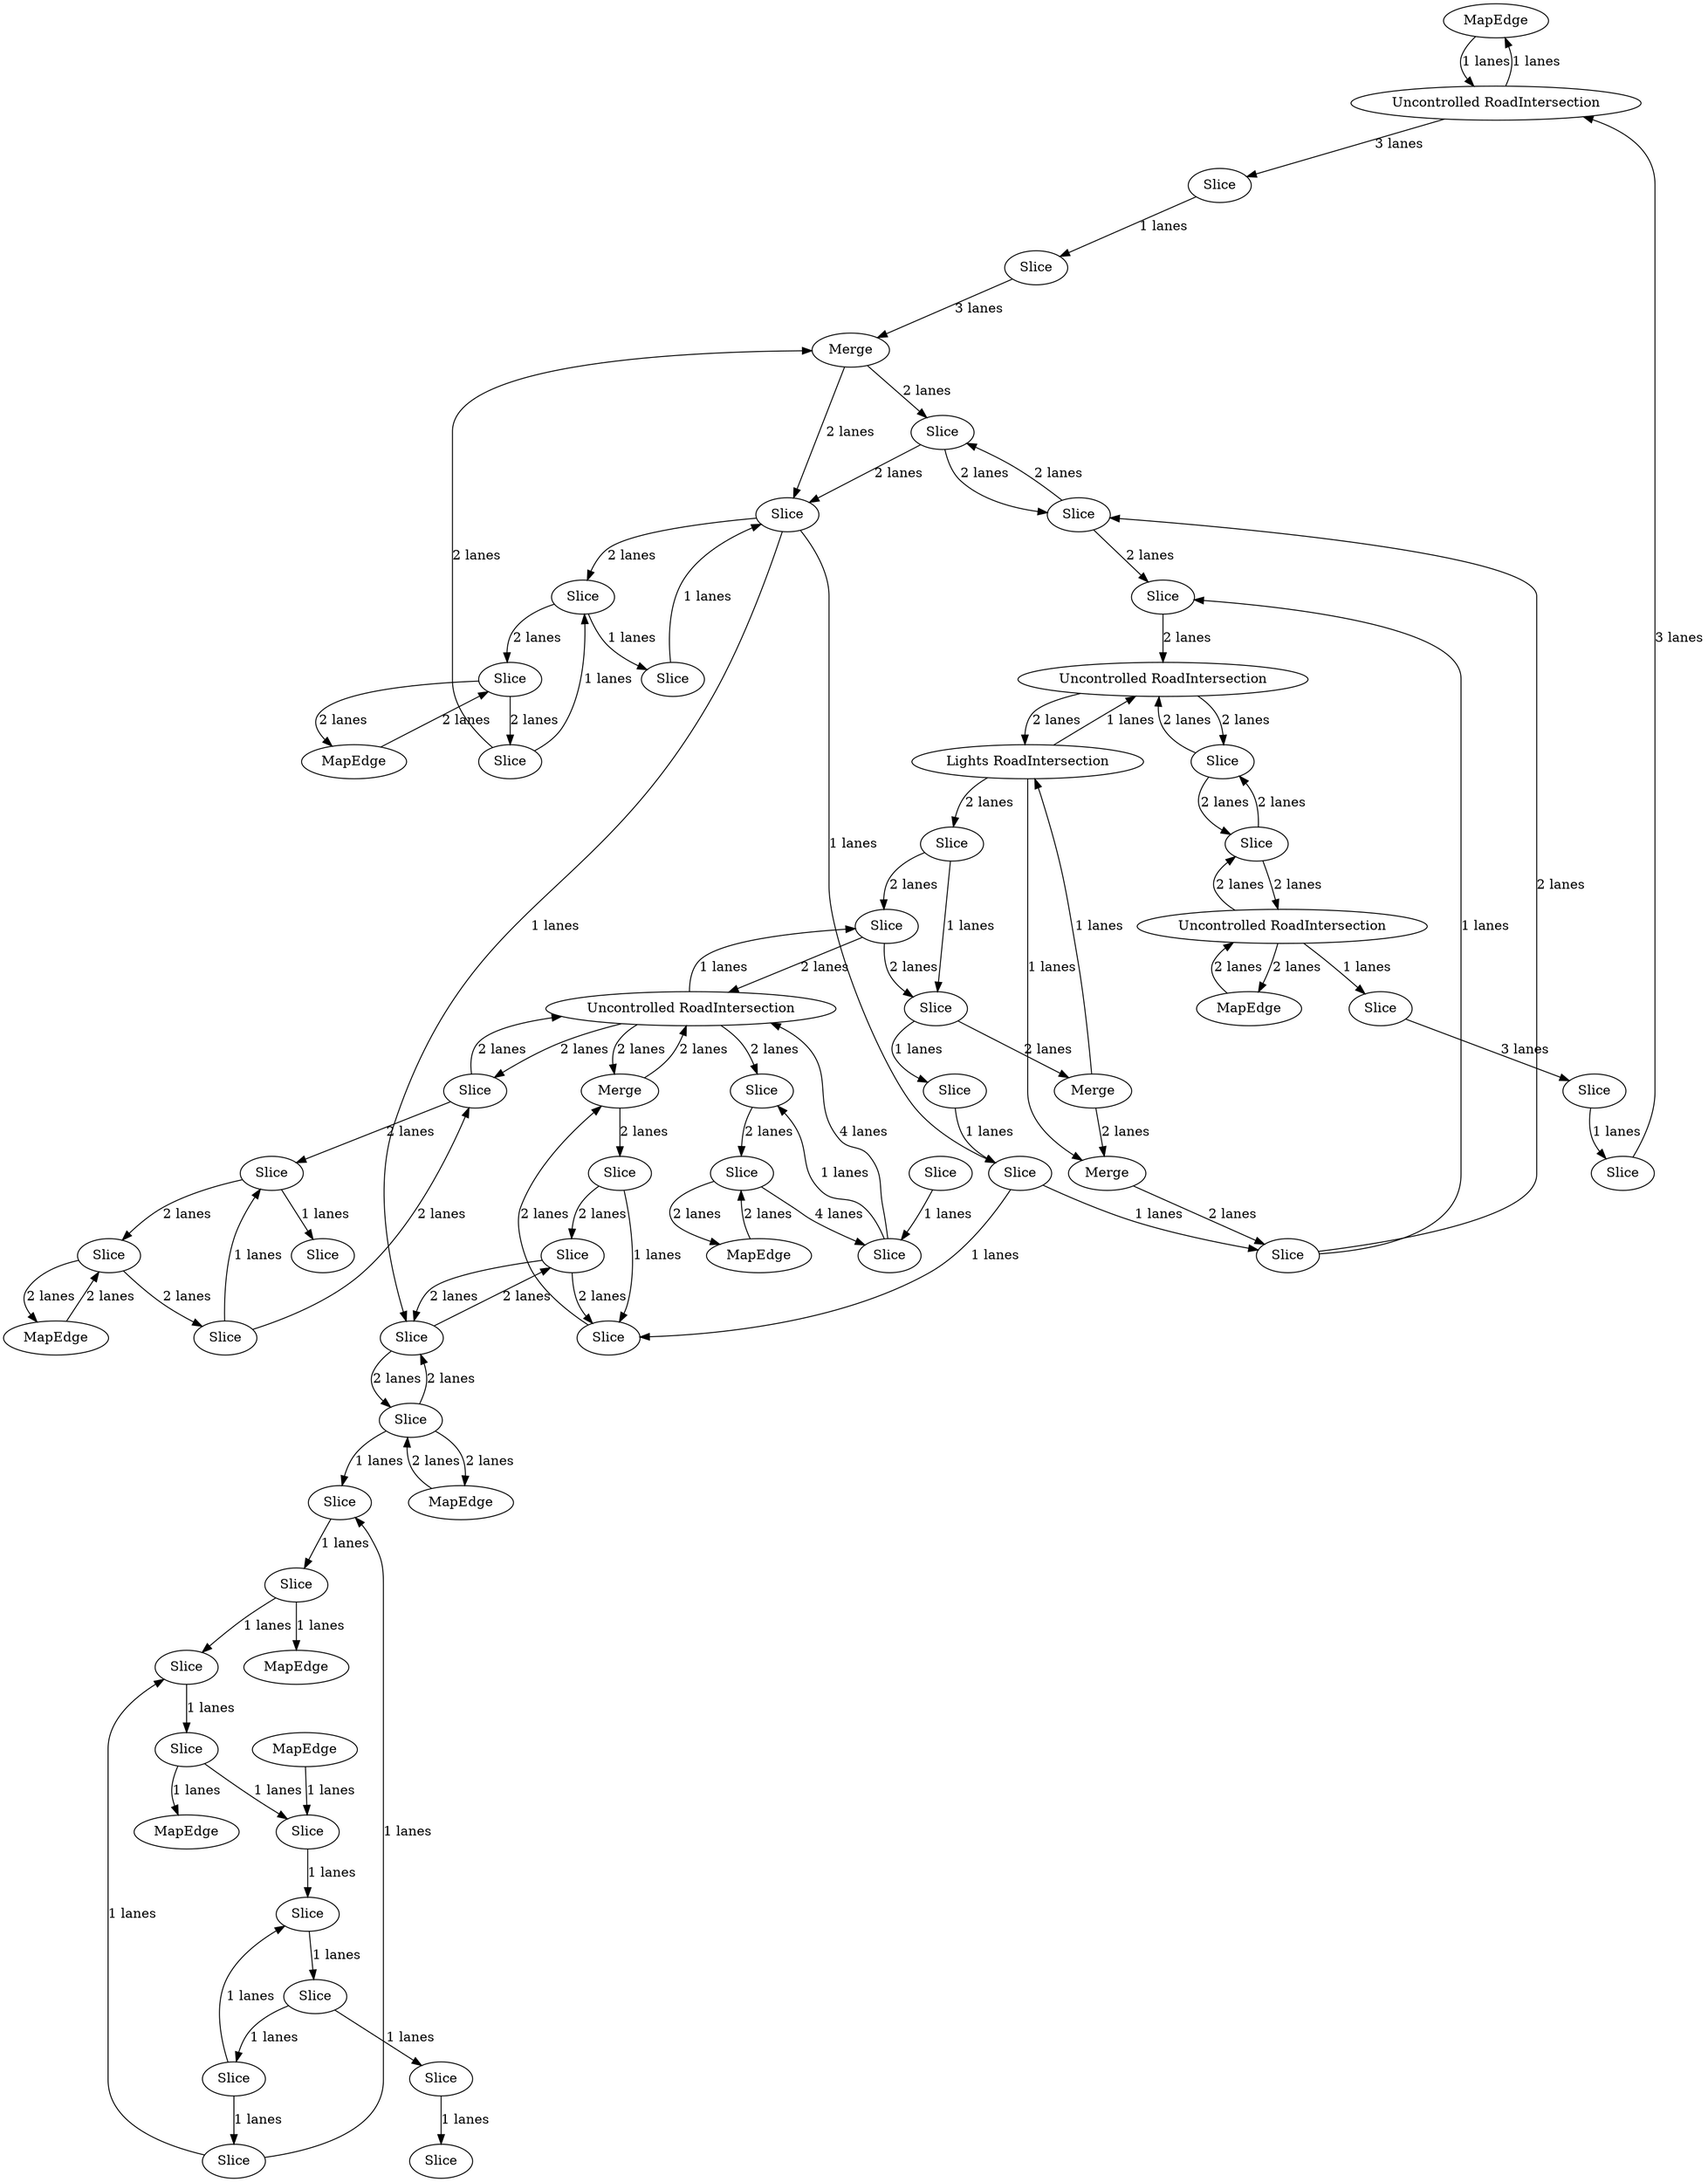 digraph {
    0 [ label = "MapEdge" ]
    1 [ label = "Uncontrolled RoadIntersection" ]
    2 [ label = "Slice" ]
    3 [ label = "MapEdge" ]
    4 [ label = "Slice" ]
    5 [ label = "MapEdge" ]
    6 [ label = "Slice" ]
    7 [ label = "Slice" ]
    8 [ label = "MapEdge" ]
    9 [ label = "Slice" ]
    10 [ label = "Slice" ]
    11 [ label = "Slice" ]
    12 [ label = "Slice" ]
    13 [ label = "Slice" ]
    14 [ label = "Slice" ]
    15 [ label = "MapEdge" ]
    16 [ label = "Slice" ]
    17 [ label = "Slice" ]
    18 [ label = "Slice" ]
    19 [ label = "Uncontrolled RoadIntersection" ]
    20 [ label = "Slice" ]
    21 [ label = "Slice" ]
    22 [ label = "Slice" ]
    23 [ label = "Merge" ]
    24 [ label = "Slice" ]
    25 [ label = "Slice" ]
    26 [ label = "Slice" ]
    27 [ label = "Slice" ]
    28 [ label = "Merge" ]
    29 [ label = "Merge" ]
    30 [ label = "Lights RoadIntersection" ]
    31 [ label = "Slice" ]
    32 [ label = "Slice" ]
    33 [ label = "Slice" ]
    34 [ label = "Slice" ]
    35 [ label = "Slice" ]
    36 [ label = "Slice" ]
    37 [ label = "Slice" ]
    38 [ label = "Slice" ]
    39 [ label = "Slice" ]
    40 [ label = "Slice" ]
    41 [ label = "MapEdge" ]
    42 [ label = "MapEdge" ]
    43 [ label = "Merge" ]
    44 [ label = "Slice" ]
    45 [ label = "Slice" ]
    46 [ label = "Slice" ]
    47 [ label = "Uncontrolled RoadIntersection" ]
    48 [ label = "Slice" ]
    49 [ label = "Slice" ]
    50 [ label = "Slice" ]
    51 [ label = "Slice" ]
    52 [ label = "Slice" ]
    53 [ label = "MapEdge" ]
    54 [ label = "Uncontrolled RoadIntersection" ]
    55 [ label = "Slice" ]
    56 [ label = "MapEdge" ]
    57 [ label = "Slice" ]
    58 [ label = "Slice" ]
    59 [ label = "Slice" ]
    60 [ label = "Slice" ]
    61 [ label = "Slice" ]
    62 [ label = "Slice" ]
    63 [ label = "Slice" ]
    0 -> 1 [ label = "1 lanes" ]
    1 -> 0 [ label = "1 lanes" ]
    2 -> 38 [ label = "1 lanes" ]
    38 -> 13 [ label = "1 lanes" ]
    13 -> 3 [ label = "1 lanes" ]
    1 -> 4 [ label = "3 lanes" ]
    5 -> 12 [ label = "1 lanes" ]
    12 -> 10 [ label = "1 lanes" ]
    10 -> 7 [ label = "1 lanes" ]
    7 -> 6 [ label = "1 lanes" ]
    7 -> 9 [ label = "1 lanes" ]
    9 -> 37 [ label = "1 lanes" ]
    37 -> 14 [ label = "1 lanes" ]
    14 -> 11 [ label = "1 lanes" ]
    11 -> 8 [ label = "1 lanes" ]
    9 -> 10 [ label = "1 lanes" ]
    11 -> 12 [ label = "1 lanes" ]
    13 -> 14 [ label = "1 lanes" ]
    15 -> 16 [ label = "2 lanes" ]
    16 -> 15 [ label = "2 lanes" ]
    17 -> 18 [ label = "2 lanes" ]
    18 -> 17 [ label = "2 lanes" ]
    19 -> 20 [ label = "1 lanes" ]
    20 -> 19 [ label = "2 lanes" ]
    21 -> 35 [ label = "4 lanes" ]
    35 -> 19 [ label = "4 lanes" ]
    22 -> 61 [ label = "2 lanes" ]
    61 -> 23 [ label = "2 lanes" ]
    24 -> 25 [ label = "2 lanes" ]
    25 -> 24 [ label = "2 lanes" ]
    26 -> 45 [ label = "2 lanes" ]
    45 -> 43 [ label = "2 lanes" ]
    43 -> 18 [ label = "2 lanes" ]
    16 -> 32 [ label = "2 lanes" ]
    32 -> 27 [ label = "2 lanes" ]
    28 -> 31 [ label = "2 lanes" ]
    31 -> 17 [ label = "2 lanes" ]
    29 -> 30 [ label = "1 lanes" ]
    29 -> 28 [ label = "2 lanes" ]
    31 -> 62 [ label = "1 lanes" ]
    32 -> 57 [ label = "1 lanes" ]
    34 -> 35 [ label = "1 lanes" ]
    35 -> 60 [ label = "1 lanes" ]
    36 -> 61 [ label = "1 lanes" ]
    37 -> 38 [ label = "1 lanes" ]
    39 -> 31 [ label = "1 lanes" ]
    40 -> 39 [ label = "1 lanes" ]
    39 -> 61 [ label = "1 lanes" ]
    41 -> 2 [ label = "2 lanes" ]
    2 -> 41 [ label = "2 lanes" ]
    2 -> 63 [ label = "2 lanes" ]
    63 -> 2 [ label = "2 lanes" ]
    63 -> 22 [ label = "2 lanes" ]
    22 -> 63 [ label = "2 lanes" ]
    24 -> 47 [ label = "2 lanes" ]
    47 -> 24 [ label = "2 lanes" ]
    47 -> 42 [ label = "2 lanes" ]
    42 -> 47 [ label = "2 lanes" ]
    43 -> 44 [ label = "2 lanes" ]
    30 -> 33 [ label = "2 lanes" ]
    33 -> 20 [ label = "2 lanes" ]
    30 -> 28 [ label = "1 lanes" ]
    45 -> 49 [ label = "1 lanes" ]
    49 -> 46 [ label = "1 lanes" ]
    47 -> 48 [ label = "1 lanes" ]
    18 -> 44 [ label = "2 lanes" ]
    44 -> 49 [ label = "2 lanes" ]
    49 -> 26 [ label = "2 lanes" ]
    50 -> 51 [ label = "1 lanes" ]
    4 -> 52 [ label = "1 lanes" ]
    51 -> 1 [ label = "3 lanes" ]
    46 -> 44 [ label = "1 lanes" ]
    44 -> 39 [ label = "1 lanes" ]
    26 -> 53 [ label = "2 lanes" ]
    53 -> 26 [ label = "2 lanes" ]
    54 -> 25 [ label = "2 lanes" ]
    25 -> 54 [ label = "2 lanes" ]
    52 -> 43 [ label = "3 lanes" ]
    17 -> 62 [ label = "2 lanes" ]
    62 -> 54 [ label = "2 lanes" ]
    6 -> 55 [ label = "1 lanes" ]
    19 -> 60 [ label = "2 lanes" ]
    60 -> 21 [ label = "2 lanes" ]
    21 -> 56 [ label = "2 lanes" ]
    56 -> 21 [ label = "2 lanes" ]
    23 -> 19 [ label = "2 lanes" ]
    19 -> 23 [ label = "2 lanes" ]
    20 -> 59 [ label = "2 lanes" ]
    59 -> 29 [ label = "2 lanes" ]
    27 -> 57 [ label = "2 lanes" ]
    57 -> 16 [ label = "2 lanes" ]
    23 -> 36 [ label = "2 lanes" ]
    36 -> 22 [ label = "2 lanes" ]
    30 -> 54 [ label = "1 lanes" ]
    54 -> 30 [ label = "2 lanes" ]
    27 -> 19 [ label = "2 lanes" ]
    19 -> 27 [ label = "2 lanes" ]
    57 -> 58 [ label = "1 lanes" ]
    33 -> 59 [ label = "1 lanes" ]
    59 -> 40 [ label = "1 lanes" ]
    44 -> 63 [ label = "1 lanes" ]
    48 -> 50 [ label = "3 lanes" ]
}
